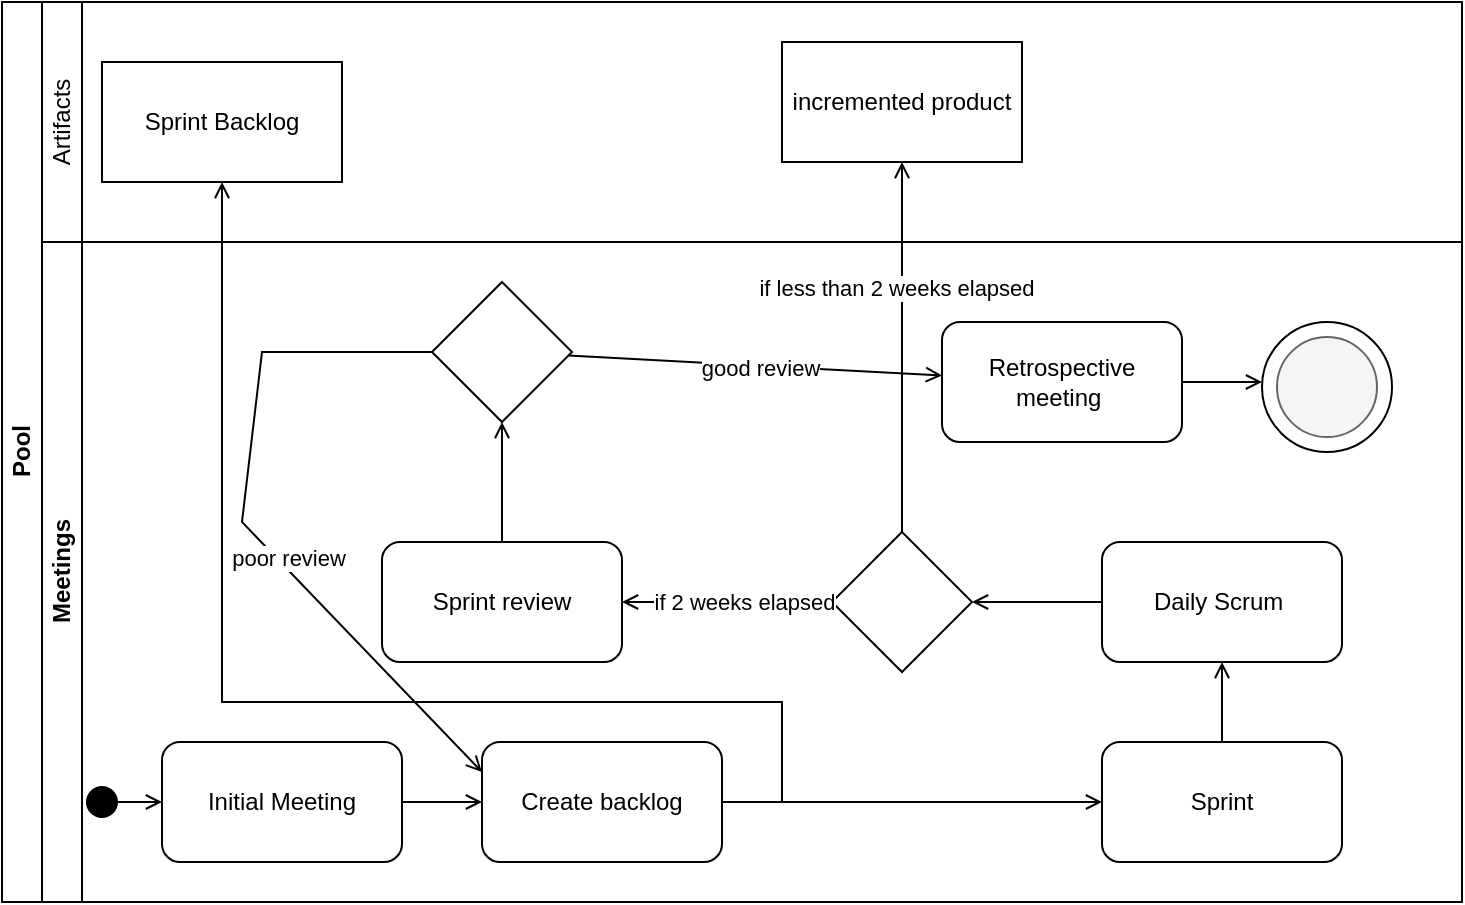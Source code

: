 <mxfile version="22.1.5" type="github">
  <diagram name="Page-1" id="aLXyriTo7gUPUwi7o5uM">
    <mxGraphModel dx="1020" dy="681" grid="1" gridSize="10" guides="1" tooltips="1" connect="1" arrows="1" fold="1" page="1" pageScale="1" pageWidth="850" pageHeight="1100" math="0" shadow="0">
      <root>
        <mxCell id="0" />
        <mxCell id="1" parent="0" />
        <mxCell id="b-DQrlXW467pQjjNaK2d-1" value="Pool" style="swimlane;html=1;childLayout=stackLayout;resizeParent=1;resizeParentMax=0;horizontal=0;startSize=20;horizontalStack=0;" vertex="1" parent="1">
          <mxGeometry x="80" y="50" width="730" height="450" as="geometry" />
        </mxCell>
        <mxCell id="b-DQrlXW467pQjjNaK2d-2" value="" style="swimlane;html=1;startSize=20;horizontal=0;" vertex="1" parent="b-DQrlXW467pQjjNaK2d-1">
          <mxGeometry x="20" width="710" height="120" as="geometry">
            <mxRectangle x="20" width="710" height="40" as="alternateBounds" />
          </mxGeometry>
        </mxCell>
        <mxCell id="b-DQrlXW467pQjjNaK2d-9" value="Artifacts" style="text;html=1;strokeColor=none;fillColor=none;align=center;verticalAlign=middle;whiteSpace=wrap;rounded=0;rotation=-90;" vertex="1" parent="b-DQrlXW467pQjjNaK2d-2">
          <mxGeometry x="-20" y="45" width="60" height="30" as="geometry" />
        </mxCell>
        <mxCell id="b-DQrlXW467pQjjNaK2d-44" value="incremented product" style="rounded=0;whiteSpace=wrap;html=1;" vertex="1" parent="b-DQrlXW467pQjjNaK2d-2">
          <mxGeometry x="370" y="20" width="120" height="60" as="geometry" />
        </mxCell>
        <mxCell id="b-DQrlXW467pQjjNaK2d-29" value="Sprint Backlog" style="rounded=0;whiteSpace=wrap;html=1;" vertex="1" parent="b-DQrlXW467pQjjNaK2d-2">
          <mxGeometry x="30" y="30" width="120" height="60" as="geometry" />
        </mxCell>
        <mxCell id="b-DQrlXW467pQjjNaK2d-10" value="Meetings" style="swimlane;html=1;startSize=20;horizontal=0;" vertex="1" parent="b-DQrlXW467pQjjNaK2d-1">
          <mxGeometry x="20" y="120" width="710" height="330" as="geometry" />
        </mxCell>
        <mxCell id="b-DQrlXW467pQjjNaK2d-5" value="" style="endArrow=open;html=1;rounded=0;endFill=0;startArrow=oval;startFill=1;endSize=6;targetPerimeterSpacing=0;sourcePerimeterSpacing=0;startSize=15;" edge="1" parent="b-DQrlXW467pQjjNaK2d-10" target="b-DQrlXW467pQjjNaK2d-31">
          <mxGeometry width="50" height="50" relative="1" as="geometry">
            <mxPoint x="30" y="280" as="sourcePoint" />
            <mxPoint x="60" y="70" as="targetPoint" />
          </mxGeometry>
        </mxCell>
        <mxCell id="b-DQrlXW467pQjjNaK2d-3" value="Create backlog" style="rounded=1;whiteSpace=wrap;html=1;" vertex="1" parent="b-DQrlXW467pQjjNaK2d-10">
          <mxGeometry x="220" y="250" width="120" height="60" as="geometry" />
        </mxCell>
        <mxCell id="b-DQrlXW467pQjjNaK2d-8" value="" style="endArrow=open;html=1;rounded=0;endFill=0;" edge="1" parent="b-DQrlXW467pQjjNaK2d-10" source="b-DQrlXW467pQjjNaK2d-3" target="b-DQrlXW467pQjjNaK2d-30">
          <mxGeometry width="50" height="50" relative="1" as="geometry">
            <mxPoint x="510" y="280" as="sourcePoint" />
            <mxPoint x="500" y="279.5" as="targetPoint" />
          </mxGeometry>
        </mxCell>
        <mxCell id="b-DQrlXW467pQjjNaK2d-30" value="Sprint" style="rounded=1;whiteSpace=wrap;html=1;" vertex="1" parent="b-DQrlXW467pQjjNaK2d-10">
          <mxGeometry x="530" y="250" width="120" height="60" as="geometry" />
        </mxCell>
        <mxCell id="b-DQrlXW467pQjjNaK2d-31" value="Initial Meeting" style="rounded=1;whiteSpace=wrap;html=1;" vertex="1" parent="b-DQrlXW467pQjjNaK2d-10">
          <mxGeometry x="60" y="250" width="120" height="60" as="geometry" />
        </mxCell>
        <mxCell id="b-DQrlXW467pQjjNaK2d-32" value="" style="endArrow=open;html=1;rounded=0;endFill=0;" edge="1" parent="b-DQrlXW467pQjjNaK2d-10" source="b-DQrlXW467pQjjNaK2d-31" target="b-DQrlXW467pQjjNaK2d-3">
          <mxGeometry width="50" height="50" relative="1" as="geometry">
            <mxPoint x="350" y="290" as="sourcePoint" />
            <mxPoint x="380" y="290" as="targetPoint" />
          </mxGeometry>
        </mxCell>
        <mxCell id="b-DQrlXW467pQjjNaK2d-12" value="Daily Scrum&amp;nbsp;" style="rounded=1;whiteSpace=wrap;html=1;" vertex="1" parent="b-DQrlXW467pQjjNaK2d-10">
          <mxGeometry x="530" y="150" width="120" height="60" as="geometry" />
        </mxCell>
        <mxCell id="b-DQrlXW467pQjjNaK2d-34" value="" style="endArrow=open;html=1;rounded=0;endFill=0;" edge="1" parent="b-DQrlXW467pQjjNaK2d-10" source="b-DQrlXW467pQjjNaK2d-30" target="b-DQrlXW467pQjjNaK2d-12">
          <mxGeometry width="50" height="50" relative="1" as="geometry">
            <mxPoint x="500" y="290" as="sourcePoint" />
            <mxPoint x="540" y="290" as="targetPoint" />
          </mxGeometry>
        </mxCell>
        <mxCell id="b-DQrlXW467pQjjNaK2d-35" value="" style="rhombus;whiteSpace=wrap;html=1;" vertex="1" parent="b-DQrlXW467pQjjNaK2d-10">
          <mxGeometry x="395" y="145" width="70" height="70" as="geometry" />
        </mxCell>
        <mxCell id="b-DQrlXW467pQjjNaK2d-36" value="" style="endArrow=open;html=1;rounded=0;endFill=0;" edge="1" parent="b-DQrlXW467pQjjNaK2d-10" source="b-DQrlXW467pQjjNaK2d-12" target="b-DQrlXW467pQjjNaK2d-35">
          <mxGeometry width="50" height="50" relative="1" as="geometry">
            <mxPoint x="500" y="290" as="sourcePoint" />
            <mxPoint x="540" y="290" as="targetPoint" />
          </mxGeometry>
        </mxCell>
        <mxCell id="b-DQrlXW467pQjjNaK2d-39" value="Sprint review" style="rounded=1;whiteSpace=wrap;html=1;" vertex="1" parent="b-DQrlXW467pQjjNaK2d-10">
          <mxGeometry x="170" y="150" width="120" height="60" as="geometry" />
        </mxCell>
        <mxCell id="b-DQrlXW467pQjjNaK2d-38" value="" style="endArrow=open;html=1;rounded=0;endFill=0;" edge="1" parent="b-DQrlXW467pQjjNaK2d-10" source="b-DQrlXW467pQjjNaK2d-35" target="b-DQrlXW467pQjjNaK2d-39">
          <mxGeometry width="50" height="50" relative="1" as="geometry">
            <mxPoint x="510" y="300" as="sourcePoint" />
            <mxPoint x="250" y="180" as="targetPoint" />
          </mxGeometry>
        </mxCell>
        <mxCell id="b-DQrlXW467pQjjNaK2d-40" value="if 2 weeks elapsed" style="edgeLabel;html=1;align=center;verticalAlign=middle;resizable=0;points=[];" vertex="1" connectable="0" parent="b-DQrlXW467pQjjNaK2d-38">
          <mxGeometry x="0.184" y="2" relative="1" as="geometry">
            <mxPoint x="18" y="-2" as="offset" />
          </mxGeometry>
        </mxCell>
        <mxCell id="b-DQrlXW467pQjjNaK2d-48" value="" style="rhombus;whiteSpace=wrap;html=1;" vertex="1" parent="b-DQrlXW467pQjjNaK2d-10">
          <mxGeometry x="195" y="20" width="70" height="70" as="geometry" />
        </mxCell>
        <mxCell id="b-DQrlXW467pQjjNaK2d-49" value="" style="endArrow=open;html=1;rounded=0;endFill=0;entryX=0;entryY=0.25;entryDx=0;entryDy=0;" edge="1" parent="b-DQrlXW467pQjjNaK2d-10" source="b-DQrlXW467pQjjNaK2d-48" target="b-DQrlXW467pQjjNaK2d-3">
          <mxGeometry width="50" height="50" relative="1" as="geometry">
            <mxPoint x="195" y="54.58" as="sourcePoint" />
            <mxPoint x="110" y="190" as="targetPoint" />
            <Array as="points">
              <mxPoint x="110" y="55" />
              <mxPoint x="100" y="140" />
            </Array>
          </mxGeometry>
        </mxCell>
        <mxCell id="b-DQrlXW467pQjjNaK2d-50" value="poor review" style="edgeLabel;html=1;align=center;verticalAlign=middle;resizable=0;points=[];" vertex="1" connectable="0" parent="b-DQrlXW467pQjjNaK2d-49">
          <mxGeometry x="0.121" y="-1" relative="1" as="geometry">
            <mxPoint x="8" y="1" as="offset" />
          </mxGeometry>
        </mxCell>
        <mxCell id="b-DQrlXW467pQjjNaK2d-53" value="Retrospective meeting&amp;nbsp;" style="rounded=1;whiteSpace=wrap;html=1;" vertex="1" parent="b-DQrlXW467pQjjNaK2d-10">
          <mxGeometry x="450" y="40" width="120" height="60" as="geometry" />
        </mxCell>
        <mxCell id="b-DQrlXW467pQjjNaK2d-51" value="" style="endArrow=open;html=1;rounded=0;endFill=0;" edge="1" parent="b-DQrlXW467pQjjNaK2d-10" source="b-DQrlXW467pQjjNaK2d-48" target="b-DQrlXW467pQjjNaK2d-53">
          <mxGeometry width="50" height="50" relative="1" as="geometry">
            <mxPoint x="550" y="200" as="sourcePoint" />
            <mxPoint x="360" y="55" as="targetPoint" />
          </mxGeometry>
        </mxCell>
        <mxCell id="b-DQrlXW467pQjjNaK2d-52" value="good review" style="edgeLabel;html=1;align=center;verticalAlign=middle;resizable=0;points=[];" vertex="1" connectable="0" parent="b-DQrlXW467pQjjNaK2d-51">
          <mxGeometry x="0.154" y="-1" relative="1" as="geometry">
            <mxPoint x="-12" y="-1" as="offset" />
          </mxGeometry>
        </mxCell>
        <mxCell id="b-DQrlXW467pQjjNaK2d-25" value="" style="ellipse;whiteSpace=wrap;html=1;aspect=fixed;" vertex="1" parent="b-DQrlXW467pQjjNaK2d-10">
          <mxGeometry x="610" y="40" width="65" height="65" as="geometry" />
        </mxCell>
        <mxCell id="b-DQrlXW467pQjjNaK2d-26" value="" style="ellipse;whiteSpace=wrap;html=1;aspect=fixed;fillColor=#f5f5f5;strokeColor=#666666;fontColor=#333333;" vertex="1" parent="b-DQrlXW467pQjjNaK2d-10">
          <mxGeometry x="617.5" y="47.5" width="50" height="50" as="geometry" />
        </mxCell>
        <mxCell id="b-DQrlXW467pQjjNaK2d-4" value="" style="endArrow=open;html=1;rounded=0;exitX=1;exitY=0.5;exitDx=0;exitDy=0;endFill=0;" edge="1" parent="b-DQrlXW467pQjjNaK2d-1" source="b-DQrlXW467pQjjNaK2d-3" target="b-DQrlXW467pQjjNaK2d-29">
          <mxGeometry width="50" height="50" relative="1" as="geometry">
            <mxPoint x="310" y="550" as="sourcePoint" />
            <mxPoint x="110" y="350" as="targetPoint" />
            <Array as="points">
              <mxPoint x="390" y="400" />
              <mxPoint x="390" y="350" />
              <mxPoint x="110" y="350" />
            </Array>
          </mxGeometry>
        </mxCell>
        <mxCell id="b-DQrlXW467pQjjNaK2d-41" value="" style="endArrow=open;html=1;rounded=0;endFill=0;" edge="1" parent="b-DQrlXW467pQjjNaK2d-1" source="b-DQrlXW467pQjjNaK2d-35" target="b-DQrlXW467pQjjNaK2d-44">
          <mxGeometry width="50" height="50" relative="1" as="geometry">
            <mxPoint x="560" y="310" as="sourcePoint" />
            <mxPoint x="450" y="160" as="targetPoint" />
          </mxGeometry>
        </mxCell>
        <mxCell id="b-DQrlXW467pQjjNaK2d-45" value="if less than 2 weeks elapsed" style="edgeLabel;html=1;align=center;verticalAlign=middle;resizable=0;points=[];" vertex="1" connectable="0" parent="b-DQrlXW467pQjjNaK2d-41">
          <mxGeometry x="0.321" y="3" relative="1" as="geometry">
            <mxPoint as="offset" />
          </mxGeometry>
        </mxCell>
        <mxCell id="b-DQrlXW467pQjjNaK2d-47" value="" style="endArrow=open;html=1;rounded=0;endFill=0;" edge="1" parent="1" source="b-DQrlXW467pQjjNaK2d-39">
          <mxGeometry width="50" height="50" relative="1" as="geometry">
            <mxPoint x="640" y="360" as="sourcePoint" />
            <mxPoint x="330" y="260" as="targetPoint" />
          </mxGeometry>
        </mxCell>
        <mxCell id="b-DQrlXW467pQjjNaK2d-55" value="" style="endArrow=open;html=1;rounded=0;endFill=0;" edge="1" parent="1" source="b-DQrlXW467pQjjNaK2d-53">
          <mxGeometry width="50" height="50" relative="1" as="geometry">
            <mxPoint x="640" y="360" as="sourcePoint" />
            <mxPoint x="710" y="240" as="targetPoint" />
          </mxGeometry>
        </mxCell>
      </root>
    </mxGraphModel>
  </diagram>
</mxfile>
